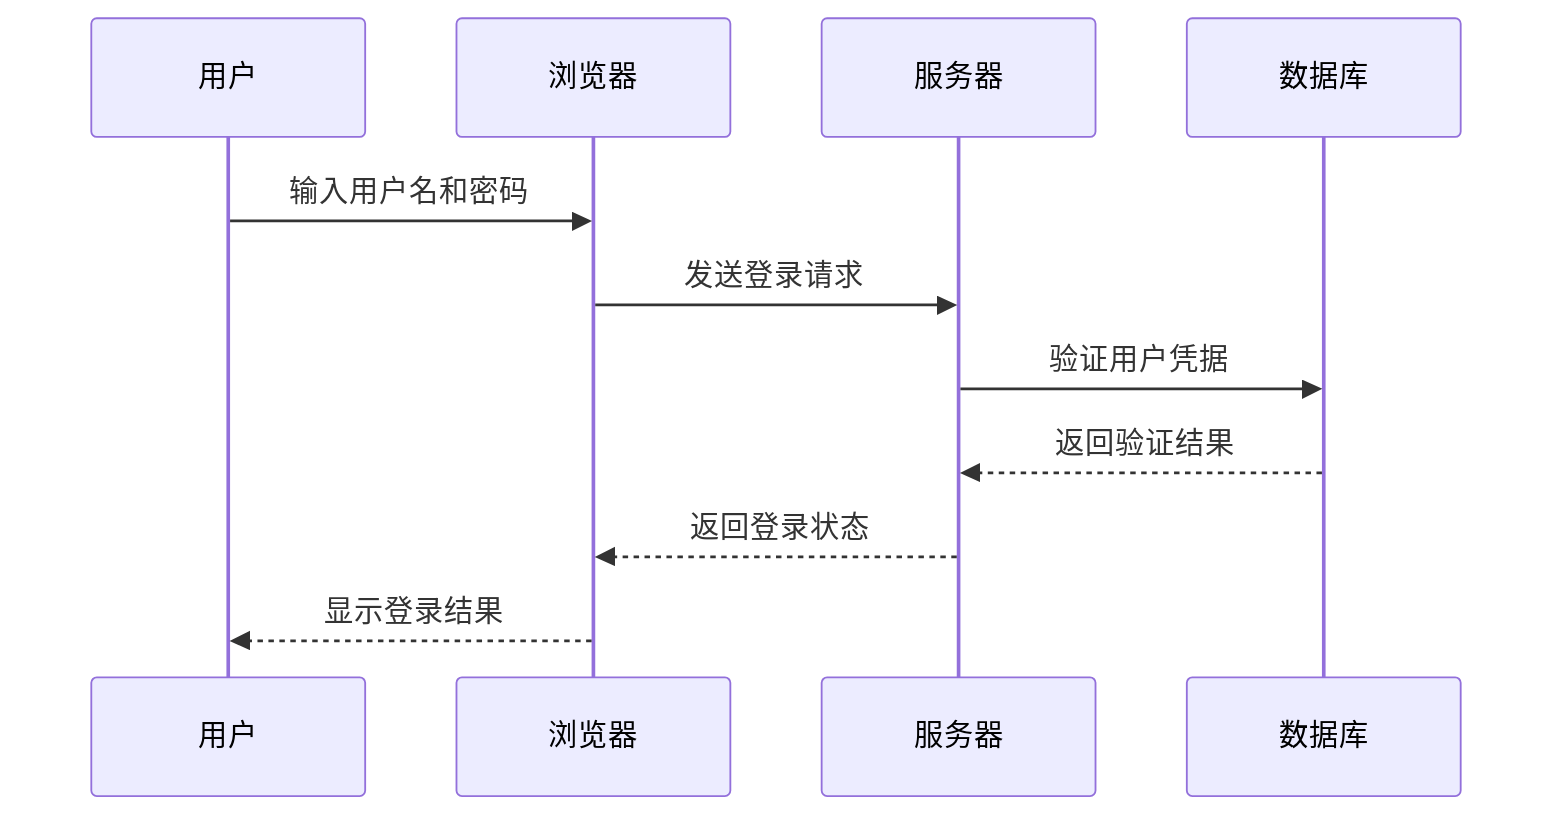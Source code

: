 sequenceDiagram
    participant 用户
    participant 浏览器
    participant 服务器
    participant 数据库
    
    用户->>浏览器: 输入用户名和密码
    浏览器->>服务器: 发送登录请求
    服务器->>数据库: 验证用户凭据
    数据库-->>服务器: 返回验证结果
    服务器-->>浏览器: 返回登录状态
    浏览器-->>用户: 显示登录结果